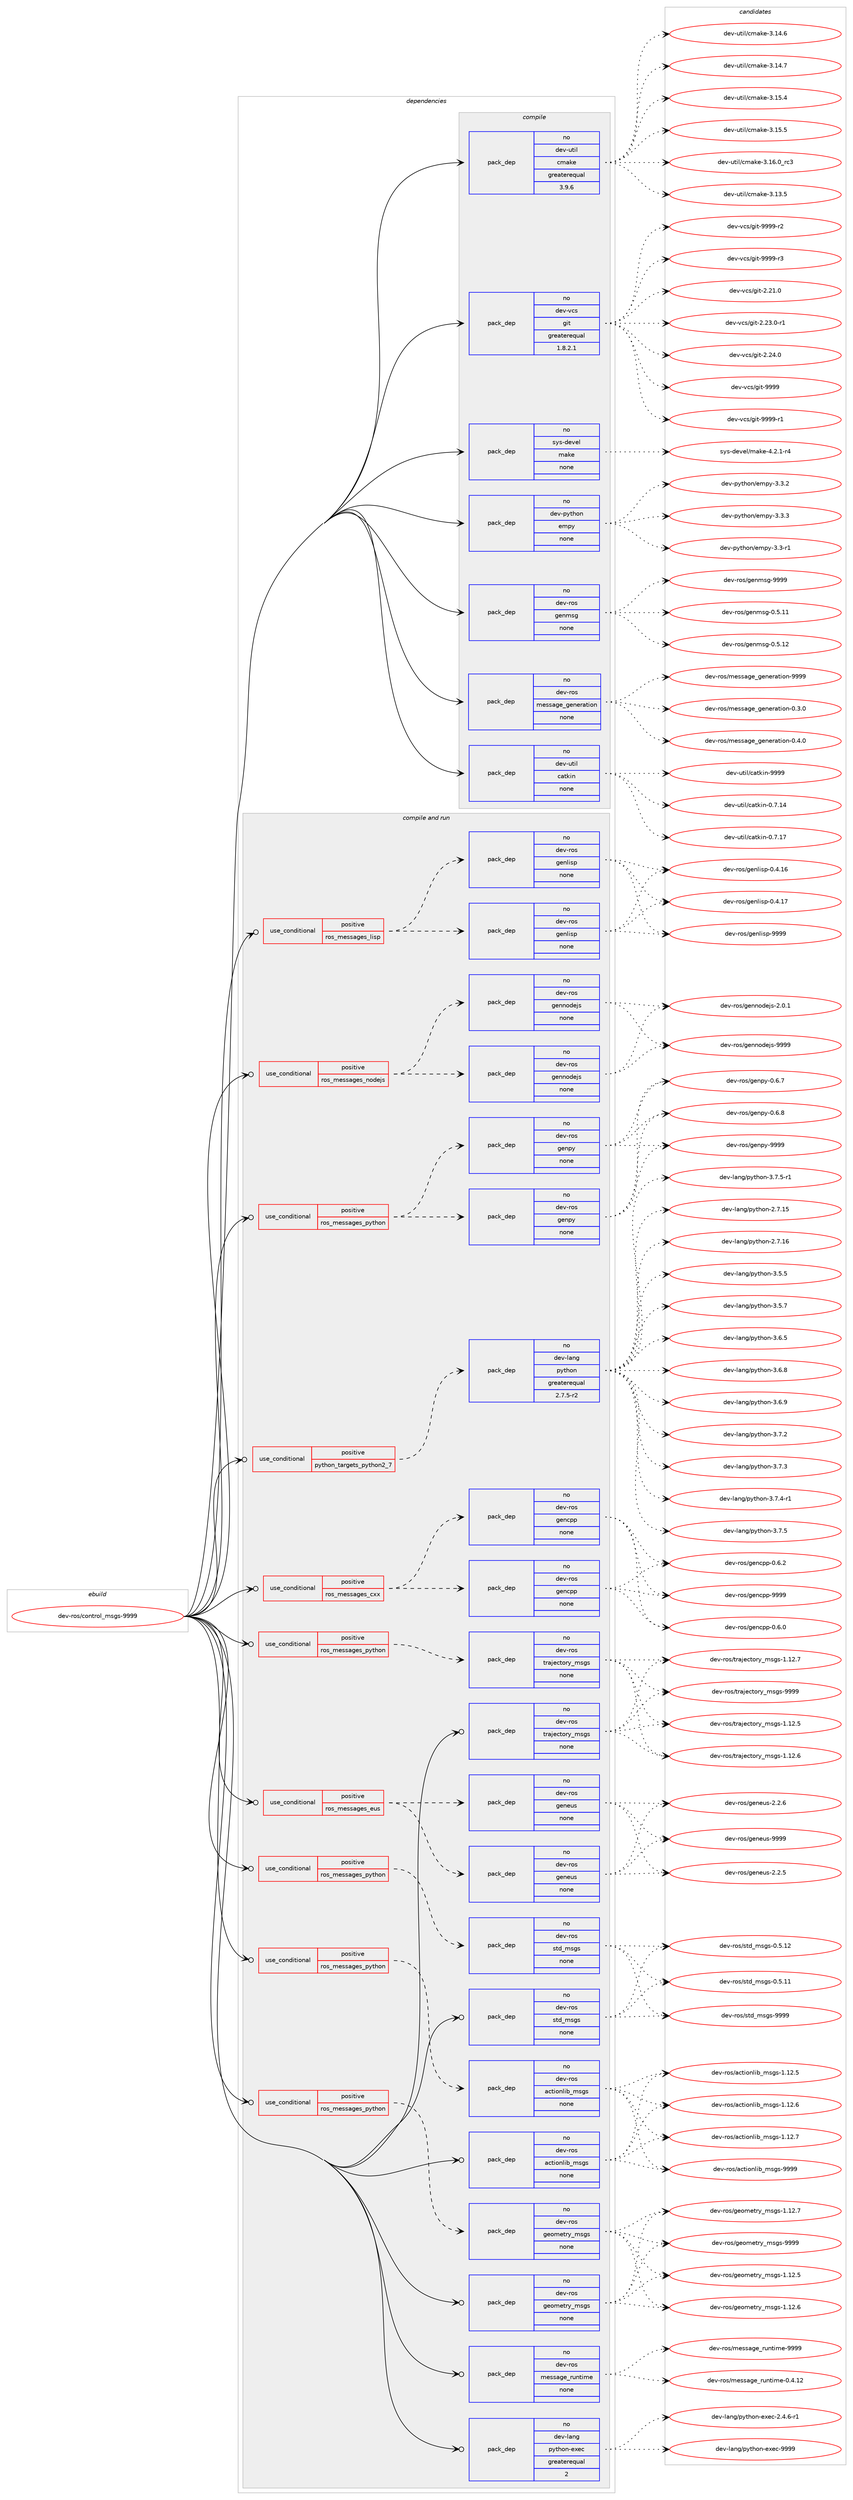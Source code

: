 digraph prolog {

# *************
# Graph options
# *************

newrank=true;
concentrate=true;
compound=true;
graph [rankdir=LR,fontname=Helvetica,fontsize=10,ranksep=1.5];#, ranksep=2.5, nodesep=0.2];
edge  [arrowhead=vee];
node  [fontname=Helvetica,fontsize=10];

# **********
# The ebuild
# **********

subgraph cluster_leftcol {
color=gray;
rank=same;
label=<<i>ebuild</i>>;
id [label="dev-ros/control_msgs-9999", color=red, width=4, href="../dev-ros/control_msgs-9999.svg"];
}

# ****************
# The dependencies
# ****************

subgraph cluster_midcol {
color=gray;
label=<<i>dependencies</i>>;
subgraph cluster_compile {
fillcolor="#eeeeee";
style=filled;
label=<<i>compile</i>>;
subgraph pack485155 {
dependency649963 [label=<<TABLE BORDER="0" CELLBORDER="1" CELLSPACING="0" CELLPADDING="4" WIDTH="220"><TR><TD ROWSPAN="6" CELLPADDING="30">pack_dep</TD></TR><TR><TD WIDTH="110">no</TD></TR><TR><TD>dev-python</TD></TR><TR><TD>empy</TD></TR><TR><TD>none</TD></TR><TR><TD></TD></TR></TABLE>>, shape=none, color=blue];
}
id:e -> dependency649963:w [weight=20,style="solid",arrowhead="vee"];
subgraph pack485156 {
dependency649964 [label=<<TABLE BORDER="0" CELLBORDER="1" CELLSPACING="0" CELLPADDING="4" WIDTH="220"><TR><TD ROWSPAN="6" CELLPADDING="30">pack_dep</TD></TR><TR><TD WIDTH="110">no</TD></TR><TR><TD>dev-ros</TD></TR><TR><TD>genmsg</TD></TR><TR><TD>none</TD></TR><TR><TD></TD></TR></TABLE>>, shape=none, color=blue];
}
id:e -> dependency649964:w [weight=20,style="solid",arrowhead="vee"];
subgraph pack485157 {
dependency649965 [label=<<TABLE BORDER="0" CELLBORDER="1" CELLSPACING="0" CELLPADDING="4" WIDTH="220"><TR><TD ROWSPAN="6" CELLPADDING="30">pack_dep</TD></TR><TR><TD WIDTH="110">no</TD></TR><TR><TD>dev-ros</TD></TR><TR><TD>message_generation</TD></TR><TR><TD>none</TD></TR><TR><TD></TD></TR></TABLE>>, shape=none, color=blue];
}
id:e -> dependency649965:w [weight=20,style="solid",arrowhead="vee"];
subgraph pack485158 {
dependency649966 [label=<<TABLE BORDER="0" CELLBORDER="1" CELLSPACING="0" CELLPADDING="4" WIDTH="220"><TR><TD ROWSPAN="6" CELLPADDING="30">pack_dep</TD></TR><TR><TD WIDTH="110">no</TD></TR><TR><TD>dev-util</TD></TR><TR><TD>catkin</TD></TR><TR><TD>none</TD></TR><TR><TD></TD></TR></TABLE>>, shape=none, color=blue];
}
id:e -> dependency649966:w [weight=20,style="solid",arrowhead="vee"];
subgraph pack485159 {
dependency649967 [label=<<TABLE BORDER="0" CELLBORDER="1" CELLSPACING="0" CELLPADDING="4" WIDTH="220"><TR><TD ROWSPAN="6" CELLPADDING="30">pack_dep</TD></TR><TR><TD WIDTH="110">no</TD></TR><TR><TD>dev-util</TD></TR><TR><TD>cmake</TD></TR><TR><TD>greaterequal</TD></TR><TR><TD>3.9.6</TD></TR></TABLE>>, shape=none, color=blue];
}
id:e -> dependency649967:w [weight=20,style="solid",arrowhead="vee"];
subgraph pack485160 {
dependency649968 [label=<<TABLE BORDER="0" CELLBORDER="1" CELLSPACING="0" CELLPADDING="4" WIDTH="220"><TR><TD ROWSPAN="6" CELLPADDING="30">pack_dep</TD></TR><TR><TD WIDTH="110">no</TD></TR><TR><TD>dev-vcs</TD></TR><TR><TD>git</TD></TR><TR><TD>greaterequal</TD></TR><TR><TD>1.8.2.1</TD></TR></TABLE>>, shape=none, color=blue];
}
id:e -> dependency649968:w [weight=20,style="solid",arrowhead="vee"];
subgraph pack485161 {
dependency649969 [label=<<TABLE BORDER="0" CELLBORDER="1" CELLSPACING="0" CELLPADDING="4" WIDTH="220"><TR><TD ROWSPAN="6" CELLPADDING="30">pack_dep</TD></TR><TR><TD WIDTH="110">no</TD></TR><TR><TD>sys-devel</TD></TR><TR><TD>make</TD></TR><TR><TD>none</TD></TR><TR><TD></TD></TR></TABLE>>, shape=none, color=blue];
}
id:e -> dependency649969:w [weight=20,style="solid",arrowhead="vee"];
}
subgraph cluster_compileandrun {
fillcolor="#eeeeee";
style=filled;
label=<<i>compile and run</i>>;
subgraph cond152902 {
dependency649970 [label=<<TABLE BORDER="0" CELLBORDER="1" CELLSPACING="0" CELLPADDING="4"><TR><TD ROWSPAN="3" CELLPADDING="10">use_conditional</TD></TR><TR><TD>positive</TD></TR><TR><TD>python_targets_python2_7</TD></TR></TABLE>>, shape=none, color=red];
subgraph pack485162 {
dependency649971 [label=<<TABLE BORDER="0" CELLBORDER="1" CELLSPACING="0" CELLPADDING="4" WIDTH="220"><TR><TD ROWSPAN="6" CELLPADDING="30">pack_dep</TD></TR><TR><TD WIDTH="110">no</TD></TR><TR><TD>dev-lang</TD></TR><TR><TD>python</TD></TR><TR><TD>greaterequal</TD></TR><TR><TD>2.7.5-r2</TD></TR></TABLE>>, shape=none, color=blue];
}
dependency649970:e -> dependency649971:w [weight=20,style="dashed",arrowhead="vee"];
}
id:e -> dependency649970:w [weight=20,style="solid",arrowhead="odotvee"];
subgraph cond152903 {
dependency649972 [label=<<TABLE BORDER="0" CELLBORDER="1" CELLSPACING="0" CELLPADDING="4"><TR><TD ROWSPAN="3" CELLPADDING="10">use_conditional</TD></TR><TR><TD>positive</TD></TR><TR><TD>ros_messages_cxx</TD></TR></TABLE>>, shape=none, color=red];
subgraph pack485163 {
dependency649973 [label=<<TABLE BORDER="0" CELLBORDER="1" CELLSPACING="0" CELLPADDING="4" WIDTH="220"><TR><TD ROWSPAN="6" CELLPADDING="30">pack_dep</TD></TR><TR><TD WIDTH="110">no</TD></TR><TR><TD>dev-ros</TD></TR><TR><TD>gencpp</TD></TR><TR><TD>none</TD></TR><TR><TD></TD></TR></TABLE>>, shape=none, color=blue];
}
dependency649972:e -> dependency649973:w [weight=20,style="dashed",arrowhead="vee"];
subgraph pack485164 {
dependency649974 [label=<<TABLE BORDER="0" CELLBORDER="1" CELLSPACING="0" CELLPADDING="4" WIDTH="220"><TR><TD ROWSPAN="6" CELLPADDING="30">pack_dep</TD></TR><TR><TD WIDTH="110">no</TD></TR><TR><TD>dev-ros</TD></TR><TR><TD>gencpp</TD></TR><TR><TD>none</TD></TR><TR><TD></TD></TR></TABLE>>, shape=none, color=blue];
}
dependency649972:e -> dependency649974:w [weight=20,style="dashed",arrowhead="vee"];
}
id:e -> dependency649972:w [weight=20,style="solid",arrowhead="odotvee"];
subgraph cond152904 {
dependency649975 [label=<<TABLE BORDER="0" CELLBORDER="1" CELLSPACING="0" CELLPADDING="4"><TR><TD ROWSPAN="3" CELLPADDING="10">use_conditional</TD></TR><TR><TD>positive</TD></TR><TR><TD>ros_messages_eus</TD></TR></TABLE>>, shape=none, color=red];
subgraph pack485165 {
dependency649976 [label=<<TABLE BORDER="0" CELLBORDER="1" CELLSPACING="0" CELLPADDING="4" WIDTH="220"><TR><TD ROWSPAN="6" CELLPADDING="30">pack_dep</TD></TR><TR><TD WIDTH="110">no</TD></TR><TR><TD>dev-ros</TD></TR><TR><TD>geneus</TD></TR><TR><TD>none</TD></TR><TR><TD></TD></TR></TABLE>>, shape=none, color=blue];
}
dependency649975:e -> dependency649976:w [weight=20,style="dashed",arrowhead="vee"];
subgraph pack485166 {
dependency649977 [label=<<TABLE BORDER="0" CELLBORDER="1" CELLSPACING="0" CELLPADDING="4" WIDTH="220"><TR><TD ROWSPAN="6" CELLPADDING="30">pack_dep</TD></TR><TR><TD WIDTH="110">no</TD></TR><TR><TD>dev-ros</TD></TR><TR><TD>geneus</TD></TR><TR><TD>none</TD></TR><TR><TD></TD></TR></TABLE>>, shape=none, color=blue];
}
dependency649975:e -> dependency649977:w [weight=20,style="dashed",arrowhead="vee"];
}
id:e -> dependency649975:w [weight=20,style="solid",arrowhead="odotvee"];
subgraph cond152905 {
dependency649978 [label=<<TABLE BORDER="0" CELLBORDER="1" CELLSPACING="0" CELLPADDING="4"><TR><TD ROWSPAN="3" CELLPADDING="10">use_conditional</TD></TR><TR><TD>positive</TD></TR><TR><TD>ros_messages_lisp</TD></TR></TABLE>>, shape=none, color=red];
subgraph pack485167 {
dependency649979 [label=<<TABLE BORDER="0" CELLBORDER="1" CELLSPACING="0" CELLPADDING="4" WIDTH="220"><TR><TD ROWSPAN="6" CELLPADDING="30">pack_dep</TD></TR><TR><TD WIDTH="110">no</TD></TR><TR><TD>dev-ros</TD></TR><TR><TD>genlisp</TD></TR><TR><TD>none</TD></TR><TR><TD></TD></TR></TABLE>>, shape=none, color=blue];
}
dependency649978:e -> dependency649979:w [weight=20,style="dashed",arrowhead="vee"];
subgraph pack485168 {
dependency649980 [label=<<TABLE BORDER="0" CELLBORDER="1" CELLSPACING="0" CELLPADDING="4" WIDTH="220"><TR><TD ROWSPAN="6" CELLPADDING="30">pack_dep</TD></TR><TR><TD WIDTH="110">no</TD></TR><TR><TD>dev-ros</TD></TR><TR><TD>genlisp</TD></TR><TR><TD>none</TD></TR><TR><TD></TD></TR></TABLE>>, shape=none, color=blue];
}
dependency649978:e -> dependency649980:w [weight=20,style="dashed",arrowhead="vee"];
}
id:e -> dependency649978:w [weight=20,style="solid",arrowhead="odotvee"];
subgraph cond152906 {
dependency649981 [label=<<TABLE BORDER="0" CELLBORDER="1" CELLSPACING="0" CELLPADDING="4"><TR><TD ROWSPAN="3" CELLPADDING="10">use_conditional</TD></TR><TR><TD>positive</TD></TR><TR><TD>ros_messages_nodejs</TD></TR></TABLE>>, shape=none, color=red];
subgraph pack485169 {
dependency649982 [label=<<TABLE BORDER="0" CELLBORDER="1" CELLSPACING="0" CELLPADDING="4" WIDTH="220"><TR><TD ROWSPAN="6" CELLPADDING="30">pack_dep</TD></TR><TR><TD WIDTH="110">no</TD></TR><TR><TD>dev-ros</TD></TR><TR><TD>gennodejs</TD></TR><TR><TD>none</TD></TR><TR><TD></TD></TR></TABLE>>, shape=none, color=blue];
}
dependency649981:e -> dependency649982:w [weight=20,style="dashed",arrowhead="vee"];
subgraph pack485170 {
dependency649983 [label=<<TABLE BORDER="0" CELLBORDER="1" CELLSPACING="0" CELLPADDING="4" WIDTH="220"><TR><TD ROWSPAN="6" CELLPADDING="30">pack_dep</TD></TR><TR><TD WIDTH="110">no</TD></TR><TR><TD>dev-ros</TD></TR><TR><TD>gennodejs</TD></TR><TR><TD>none</TD></TR><TR><TD></TD></TR></TABLE>>, shape=none, color=blue];
}
dependency649981:e -> dependency649983:w [weight=20,style="dashed",arrowhead="vee"];
}
id:e -> dependency649981:w [weight=20,style="solid",arrowhead="odotvee"];
subgraph cond152907 {
dependency649984 [label=<<TABLE BORDER="0" CELLBORDER="1" CELLSPACING="0" CELLPADDING="4"><TR><TD ROWSPAN="3" CELLPADDING="10">use_conditional</TD></TR><TR><TD>positive</TD></TR><TR><TD>ros_messages_python</TD></TR></TABLE>>, shape=none, color=red];
subgraph pack485171 {
dependency649985 [label=<<TABLE BORDER="0" CELLBORDER="1" CELLSPACING="0" CELLPADDING="4" WIDTH="220"><TR><TD ROWSPAN="6" CELLPADDING="30">pack_dep</TD></TR><TR><TD WIDTH="110">no</TD></TR><TR><TD>dev-ros</TD></TR><TR><TD>actionlib_msgs</TD></TR><TR><TD>none</TD></TR><TR><TD></TD></TR></TABLE>>, shape=none, color=blue];
}
dependency649984:e -> dependency649985:w [weight=20,style="dashed",arrowhead="vee"];
}
id:e -> dependency649984:w [weight=20,style="solid",arrowhead="odotvee"];
subgraph cond152908 {
dependency649986 [label=<<TABLE BORDER="0" CELLBORDER="1" CELLSPACING="0" CELLPADDING="4"><TR><TD ROWSPAN="3" CELLPADDING="10">use_conditional</TD></TR><TR><TD>positive</TD></TR><TR><TD>ros_messages_python</TD></TR></TABLE>>, shape=none, color=red];
subgraph pack485172 {
dependency649987 [label=<<TABLE BORDER="0" CELLBORDER="1" CELLSPACING="0" CELLPADDING="4" WIDTH="220"><TR><TD ROWSPAN="6" CELLPADDING="30">pack_dep</TD></TR><TR><TD WIDTH="110">no</TD></TR><TR><TD>dev-ros</TD></TR><TR><TD>genpy</TD></TR><TR><TD>none</TD></TR><TR><TD></TD></TR></TABLE>>, shape=none, color=blue];
}
dependency649986:e -> dependency649987:w [weight=20,style="dashed",arrowhead="vee"];
subgraph pack485173 {
dependency649988 [label=<<TABLE BORDER="0" CELLBORDER="1" CELLSPACING="0" CELLPADDING="4" WIDTH="220"><TR><TD ROWSPAN="6" CELLPADDING="30">pack_dep</TD></TR><TR><TD WIDTH="110">no</TD></TR><TR><TD>dev-ros</TD></TR><TR><TD>genpy</TD></TR><TR><TD>none</TD></TR><TR><TD></TD></TR></TABLE>>, shape=none, color=blue];
}
dependency649986:e -> dependency649988:w [weight=20,style="dashed",arrowhead="vee"];
}
id:e -> dependency649986:w [weight=20,style="solid",arrowhead="odotvee"];
subgraph cond152909 {
dependency649989 [label=<<TABLE BORDER="0" CELLBORDER="1" CELLSPACING="0" CELLPADDING="4"><TR><TD ROWSPAN="3" CELLPADDING="10">use_conditional</TD></TR><TR><TD>positive</TD></TR><TR><TD>ros_messages_python</TD></TR></TABLE>>, shape=none, color=red];
subgraph pack485174 {
dependency649990 [label=<<TABLE BORDER="0" CELLBORDER="1" CELLSPACING="0" CELLPADDING="4" WIDTH="220"><TR><TD ROWSPAN="6" CELLPADDING="30">pack_dep</TD></TR><TR><TD WIDTH="110">no</TD></TR><TR><TD>dev-ros</TD></TR><TR><TD>geometry_msgs</TD></TR><TR><TD>none</TD></TR><TR><TD></TD></TR></TABLE>>, shape=none, color=blue];
}
dependency649989:e -> dependency649990:w [weight=20,style="dashed",arrowhead="vee"];
}
id:e -> dependency649989:w [weight=20,style="solid",arrowhead="odotvee"];
subgraph cond152910 {
dependency649991 [label=<<TABLE BORDER="0" CELLBORDER="1" CELLSPACING="0" CELLPADDING="4"><TR><TD ROWSPAN="3" CELLPADDING="10">use_conditional</TD></TR><TR><TD>positive</TD></TR><TR><TD>ros_messages_python</TD></TR></TABLE>>, shape=none, color=red];
subgraph pack485175 {
dependency649992 [label=<<TABLE BORDER="0" CELLBORDER="1" CELLSPACING="0" CELLPADDING="4" WIDTH="220"><TR><TD ROWSPAN="6" CELLPADDING="30">pack_dep</TD></TR><TR><TD WIDTH="110">no</TD></TR><TR><TD>dev-ros</TD></TR><TR><TD>std_msgs</TD></TR><TR><TD>none</TD></TR><TR><TD></TD></TR></TABLE>>, shape=none, color=blue];
}
dependency649991:e -> dependency649992:w [weight=20,style="dashed",arrowhead="vee"];
}
id:e -> dependency649991:w [weight=20,style="solid",arrowhead="odotvee"];
subgraph cond152911 {
dependency649993 [label=<<TABLE BORDER="0" CELLBORDER="1" CELLSPACING="0" CELLPADDING="4"><TR><TD ROWSPAN="3" CELLPADDING="10">use_conditional</TD></TR><TR><TD>positive</TD></TR><TR><TD>ros_messages_python</TD></TR></TABLE>>, shape=none, color=red];
subgraph pack485176 {
dependency649994 [label=<<TABLE BORDER="0" CELLBORDER="1" CELLSPACING="0" CELLPADDING="4" WIDTH="220"><TR><TD ROWSPAN="6" CELLPADDING="30">pack_dep</TD></TR><TR><TD WIDTH="110">no</TD></TR><TR><TD>dev-ros</TD></TR><TR><TD>trajectory_msgs</TD></TR><TR><TD>none</TD></TR><TR><TD></TD></TR></TABLE>>, shape=none, color=blue];
}
dependency649993:e -> dependency649994:w [weight=20,style="dashed",arrowhead="vee"];
}
id:e -> dependency649993:w [weight=20,style="solid",arrowhead="odotvee"];
subgraph pack485177 {
dependency649995 [label=<<TABLE BORDER="0" CELLBORDER="1" CELLSPACING="0" CELLPADDING="4" WIDTH="220"><TR><TD ROWSPAN="6" CELLPADDING="30">pack_dep</TD></TR><TR><TD WIDTH="110">no</TD></TR><TR><TD>dev-lang</TD></TR><TR><TD>python-exec</TD></TR><TR><TD>greaterequal</TD></TR><TR><TD>2</TD></TR></TABLE>>, shape=none, color=blue];
}
id:e -> dependency649995:w [weight=20,style="solid",arrowhead="odotvee"];
subgraph pack485178 {
dependency649996 [label=<<TABLE BORDER="0" CELLBORDER="1" CELLSPACING="0" CELLPADDING="4" WIDTH="220"><TR><TD ROWSPAN="6" CELLPADDING="30">pack_dep</TD></TR><TR><TD WIDTH="110">no</TD></TR><TR><TD>dev-ros</TD></TR><TR><TD>actionlib_msgs</TD></TR><TR><TD>none</TD></TR><TR><TD></TD></TR></TABLE>>, shape=none, color=blue];
}
id:e -> dependency649996:w [weight=20,style="solid",arrowhead="odotvee"];
subgraph pack485179 {
dependency649997 [label=<<TABLE BORDER="0" CELLBORDER="1" CELLSPACING="0" CELLPADDING="4" WIDTH="220"><TR><TD ROWSPAN="6" CELLPADDING="30">pack_dep</TD></TR><TR><TD WIDTH="110">no</TD></TR><TR><TD>dev-ros</TD></TR><TR><TD>geometry_msgs</TD></TR><TR><TD>none</TD></TR><TR><TD></TD></TR></TABLE>>, shape=none, color=blue];
}
id:e -> dependency649997:w [weight=20,style="solid",arrowhead="odotvee"];
subgraph pack485180 {
dependency649998 [label=<<TABLE BORDER="0" CELLBORDER="1" CELLSPACING="0" CELLPADDING="4" WIDTH="220"><TR><TD ROWSPAN="6" CELLPADDING="30">pack_dep</TD></TR><TR><TD WIDTH="110">no</TD></TR><TR><TD>dev-ros</TD></TR><TR><TD>message_runtime</TD></TR><TR><TD>none</TD></TR><TR><TD></TD></TR></TABLE>>, shape=none, color=blue];
}
id:e -> dependency649998:w [weight=20,style="solid",arrowhead="odotvee"];
subgraph pack485181 {
dependency649999 [label=<<TABLE BORDER="0" CELLBORDER="1" CELLSPACING="0" CELLPADDING="4" WIDTH="220"><TR><TD ROWSPAN="6" CELLPADDING="30">pack_dep</TD></TR><TR><TD WIDTH="110">no</TD></TR><TR><TD>dev-ros</TD></TR><TR><TD>std_msgs</TD></TR><TR><TD>none</TD></TR><TR><TD></TD></TR></TABLE>>, shape=none, color=blue];
}
id:e -> dependency649999:w [weight=20,style="solid",arrowhead="odotvee"];
subgraph pack485182 {
dependency650000 [label=<<TABLE BORDER="0" CELLBORDER="1" CELLSPACING="0" CELLPADDING="4" WIDTH="220"><TR><TD ROWSPAN="6" CELLPADDING="30">pack_dep</TD></TR><TR><TD WIDTH="110">no</TD></TR><TR><TD>dev-ros</TD></TR><TR><TD>trajectory_msgs</TD></TR><TR><TD>none</TD></TR><TR><TD></TD></TR></TABLE>>, shape=none, color=blue];
}
id:e -> dependency650000:w [weight=20,style="solid",arrowhead="odotvee"];
}
subgraph cluster_run {
fillcolor="#eeeeee";
style=filled;
label=<<i>run</i>>;
}
}

# **************
# The candidates
# **************

subgraph cluster_choices {
rank=same;
color=gray;
label=<<i>candidates</i>>;

subgraph choice485155 {
color=black;
nodesep=1;
choice1001011184511212111610411111047101109112121455146514511449 [label="dev-python/empy-3.3-r1", color=red, width=4,href="../dev-python/empy-3.3-r1.svg"];
choice1001011184511212111610411111047101109112121455146514650 [label="dev-python/empy-3.3.2", color=red, width=4,href="../dev-python/empy-3.3.2.svg"];
choice1001011184511212111610411111047101109112121455146514651 [label="dev-python/empy-3.3.3", color=red, width=4,href="../dev-python/empy-3.3.3.svg"];
dependency649963:e -> choice1001011184511212111610411111047101109112121455146514511449:w [style=dotted,weight="100"];
dependency649963:e -> choice1001011184511212111610411111047101109112121455146514650:w [style=dotted,weight="100"];
dependency649963:e -> choice1001011184511212111610411111047101109112121455146514651:w [style=dotted,weight="100"];
}
subgraph choice485156 {
color=black;
nodesep=1;
choice100101118451141111154710310111010911510345484653464949 [label="dev-ros/genmsg-0.5.11", color=red, width=4,href="../dev-ros/genmsg-0.5.11.svg"];
choice100101118451141111154710310111010911510345484653464950 [label="dev-ros/genmsg-0.5.12", color=red, width=4,href="../dev-ros/genmsg-0.5.12.svg"];
choice10010111845114111115471031011101091151034557575757 [label="dev-ros/genmsg-9999", color=red, width=4,href="../dev-ros/genmsg-9999.svg"];
dependency649964:e -> choice100101118451141111154710310111010911510345484653464949:w [style=dotted,weight="100"];
dependency649964:e -> choice100101118451141111154710310111010911510345484653464950:w [style=dotted,weight="100"];
dependency649964:e -> choice10010111845114111115471031011101091151034557575757:w [style=dotted,weight="100"];
}
subgraph choice485157 {
color=black;
nodesep=1;
choice1001011184511411111547109101115115971031019510310111010111497116105111110454846514648 [label="dev-ros/message_generation-0.3.0", color=red, width=4,href="../dev-ros/message_generation-0.3.0.svg"];
choice1001011184511411111547109101115115971031019510310111010111497116105111110454846524648 [label="dev-ros/message_generation-0.4.0", color=red, width=4,href="../dev-ros/message_generation-0.4.0.svg"];
choice10010111845114111115471091011151159710310195103101110101114971161051111104557575757 [label="dev-ros/message_generation-9999", color=red, width=4,href="../dev-ros/message_generation-9999.svg"];
dependency649965:e -> choice1001011184511411111547109101115115971031019510310111010111497116105111110454846514648:w [style=dotted,weight="100"];
dependency649965:e -> choice1001011184511411111547109101115115971031019510310111010111497116105111110454846524648:w [style=dotted,weight="100"];
dependency649965:e -> choice10010111845114111115471091011151159710310195103101110101114971161051111104557575757:w [style=dotted,weight="100"];
}
subgraph choice485158 {
color=black;
nodesep=1;
choice1001011184511711610510847999711610710511045484655464952 [label="dev-util/catkin-0.7.14", color=red, width=4,href="../dev-util/catkin-0.7.14.svg"];
choice1001011184511711610510847999711610710511045484655464955 [label="dev-util/catkin-0.7.17", color=red, width=4,href="../dev-util/catkin-0.7.17.svg"];
choice100101118451171161051084799971161071051104557575757 [label="dev-util/catkin-9999", color=red, width=4,href="../dev-util/catkin-9999.svg"];
dependency649966:e -> choice1001011184511711610510847999711610710511045484655464952:w [style=dotted,weight="100"];
dependency649966:e -> choice1001011184511711610510847999711610710511045484655464955:w [style=dotted,weight="100"];
dependency649966:e -> choice100101118451171161051084799971161071051104557575757:w [style=dotted,weight="100"];
}
subgraph choice485159 {
color=black;
nodesep=1;
choice1001011184511711610510847991099710710145514649514653 [label="dev-util/cmake-3.13.5", color=red, width=4,href="../dev-util/cmake-3.13.5.svg"];
choice1001011184511711610510847991099710710145514649524654 [label="dev-util/cmake-3.14.6", color=red, width=4,href="../dev-util/cmake-3.14.6.svg"];
choice1001011184511711610510847991099710710145514649524655 [label="dev-util/cmake-3.14.7", color=red, width=4,href="../dev-util/cmake-3.14.7.svg"];
choice1001011184511711610510847991099710710145514649534652 [label="dev-util/cmake-3.15.4", color=red, width=4,href="../dev-util/cmake-3.15.4.svg"];
choice1001011184511711610510847991099710710145514649534653 [label="dev-util/cmake-3.15.5", color=red, width=4,href="../dev-util/cmake-3.15.5.svg"];
choice1001011184511711610510847991099710710145514649544648951149951 [label="dev-util/cmake-3.16.0_rc3", color=red, width=4,href="../dev-util/cmake-3.16.0_rc3.svg"];
dependency649967:e -> choice1001011184511711610510847991099710710145514649514653:w [style=dotted,weight="100"];
dependency649967:e -> choice1001011184511711610510847991099710710145514649524654:w [style=dotted,weight="100"];
dependency649967:e -> choice1001011184511711610510847991099710710145514649524655:w [style=dotted,weight="100"];
dependency649967:e -> choice1001011184511711610510847991099710710145514649534652:w [style=dotted,weight="100"];
dependency649967:e -> choice1001011184511711610510847991099710710145514649534653:w [style=dotted,weight="100"];
dependency649967:e -> choice1001011184511711610510847991099710710145514649544648951149951:w [style=dotted,weight="100"];
}
subgraph choice485160 {
color=black;
nodesep=1;
choice10010111845118991154710310511645504650494648 [label="dev-vcs/git-2.21.0", color=red, width=4,href="../dev-vcs/git-2.21.0.svg"];
choice100101118451189911547103105116455046505146484511449 [label="dev-vcs/git-2.23.0-r1", color=red, width=4,href="../dev-vcs/git-2.23.0-r1.svg"];
choice10010111845118991154710310511645504650524648 [label="dev-vcs/git-2.24.0", color=red, width=4,href="../dev-vcs/git-2.24.0.svg"];
choice1001011184511899115471031051164557575757 [label="dev-vcs/git-9999", color=red, width=4,href="../dev-vcs/git-9999.svg"];
choice10010111845118991154710310511645575757574511449 [label="dev-vcs/git-9999-r1", color=red, width=4,href="../dev-vcs/git-9999-r1.svg"];
choice10010111845118991154710310511645575757574511450 [label="dev-vcs/git-9999-r2", color=red, width=4,href="../dev-vcs/git-9999-r2.svg"];
choice10010111845118991154710310511645575757574511451 [label="dev-vcs/git-9999-r3", color=red, width=4,href="../dev-vcs/git-9999-r3.svg"];
dependency649968:e -> choice10010111845118991154710310511645504650494648:w [style=dotted,weight="100"];
dependency649968:e -> choice100101118451189911547103105116455046505146484511449:w [style=dotted,weight="100"];
dependency649968:e -> choice10010111845118991154710310511645504650524648:w [style=dotted,weight="100"];
dependency649968:e -> choice1001011184511899115471031051164557575757:w [style=dotted,weight="100"];
dependency649968:e -> choice10010111845118991154710310511645575757574511449:w [style=dotted,weight="100"];
dependency649968:e -> choice10010111845118991154710310511645575757574511450:w [style=dotted,weight="100"];
dependency649968:e -> choice10010111845118991154710310511645575757574511451:w [style=dotted,weight="100"];
}
subgraph choice485161 {
color=black;
nodesep=1;
choice1151211154510010111810110847109971071014552465046494511452 [label="sys-devel/make-4.2.1-r4", color=red, width=4,href="../sys-devel/make-4.2.1-r4.svg"];
dependency649969:e -> choice1151211154510010111810110847109971071014552465046494511452:w [style=dotted,weight="100"];
}
subgraph choice485162 {
color=black;
nodesep=1;
choice10010111845108971101034711212111610411111045504655464953 [label="dev-lang/python-2.7.15", color=red, width=4,href="../dev-lang/python-2.7.15.svg"];
choice10010111845108971101034711212111610411111045504655464954 [label="dev-lang/python-2.7.16", color=red, width=4,href="../dev-lang/python-2.7.16.svg"];
choice100101118451089711010347112121116104111110455146534653 [label="dev-lang/python-3.5.5", color=red, width=4,href="../dev-lang/python-3.5.5.svg"];
choice100101118451089711010347112121116104111110455146534655 [label="dev-lang/python-3.5.7", color=red, width=4,href="../dev-lang/python-3.5.7.svg"];
choice100101118451089711010347112121116104111110455146544653 [label="dev-lang/python-3.6.5", color=red, width=4,href="../dev-lang/python-3.6.5.svg"];
choice100101118451089711010347112121116104111110455146544656 [label="dev-lang/python-3.6.8", color=red, width=4,href="../dev-lang/python-3.6.8.svg"];
choice100101118451089711010347112121116104111110455146544657 [label="dev-lang/python-3.6.9", color=red, width=4,href="../dev-lang/python-3.6.9.svg"];
choice100101118451089711010347112121116104111110455146554650 [label="dev-lang/python-3.7.2", color=red, width=4,href="../dev-lang/python-3.7.2.svg"];
choice100101118451089711010347112121116104111110455146554651 [label="dev-lang/python-3.7.3", color=red, width=4,href="../dev-lang/python-3.7.3.svg"];
choice1001011184510897110103471121211161041111104551465546524511449 [label="dev-lang/python-3.7.4-r1", color=red, width=4,href="../dev-lang/python-3.7.4-r1.svg"];
choice100101118451089711010347112121116104111110455146554653 [label="dev-lang/python-3.7.5", color=red, width=4,href="../dev-lang/python-3.7.5.svg"];
choice1001011184510897110103471121211161041111104551465546534511449 [label="dev-lang/python-3.7.5-r1", color=red, width=4,href="../dev-lang/python-3.7.5-r1.svg"];
dependency649971:e -> choice10010111845108971101034711212111610411111045504655464953:w [style=dotted,weight="100"];
dependency649971:e -> choice10010111845108971101034711212111610411111045504655464954:w [style=dotted,weight="100"];
dependency649971:e -> choice100101118451089711010347112121116104111110455146534653:w [style=dotted,weight="100"];
dependency649971:e -> choice100101118451089711010347112121116104111110455146534655:w [style=dotted,weight="100"];
dependency649971:e -> choice100101118451089711010347112121116104111110455146544653:w [style=dotted,weight="100"];
dependency649971:e -> choice100101118451089711010347112121116104111110455146544656:w [style=dotted,weight="100"];
dependency649971:e -> choice100101118451089711010347112121116104111110455146544657:w [style=dotted,weight="100"];
dependency649971:e -> choice100101118451089711010347112121116104111110455146554650:w [style=dotted,weight="100"];
dependency649971:e -> choice100101118451089711010347112121116104111110455146554651:w [style=dotted,weight="100"];
dependency649971:e -> choice1001011184510897110103471121211161041111104551465546524511449:w [style=dotted,weight="100"];
dependency649971:e -> choice100101118451089711010347112121116104111110455146554653:w [style=dotted,weight="100"];
dependency649971:e -> choice1001011184510897110103471121211161041111104551465546534511449:w [style=dotted,weight="100"];
}
subgraph choice485163 {
color=black;
nodesep=1;
choice100101118451141111154710310111099112112454846544648 [label="dev-ros/gencpp-0.6.0", color=red, width=4,href="../dev-ros/gencpp-0.6.0.svg"];
choice100101118451141111154710310111099112112454846544650 [label="dev-ros/gencpp-0.6.2", color=red, width=4,href="../dev-ros/gencpp-0.6.2.svg"];
choice1001011184511411111547103101110991121124557575757 [label="dev-ros/gencpp-9999", color=red, width=4,href="../dev-ros/gencpp-9999.svg"];
dependency649973:e -> choice100101118451141111154710310111099112112454846544648:w [style=dotted,weight="100"];
dependency649973:e -> choice100101118451141111154710310111099112112454846544650:w [style=dotted,weight="100"];
dependency649973:e -> choice1001011184511411111547103101110991121124557575757:w [style=dotted,weight="100"];
}
subgraph choice485164 {
color=black;
nodesep=1;
choice100101118451141111154710310111099112112454846544648 [label="dev-ros/gencpp-0.6.0", color=red, width=4,href="../dev-ros/gencpp-0.6.0.svg"];
choice100101118451141111154710310111099112112454846544650 [label="dev-ros/gencpp-0.6.2", color=red, width=4,href="../dev-ros/gencpp-0.6.2.svg"];
choice1001011184511411111547103101110991121124557575757 [label="dev-ros/gencpp-9999", color=red, width=4,href="../dev-ros/gencpp-9999.svg"];
dependency649974:e -> choice100101118451141111154710310111099112112454846544648:w [style=dotted,weight="100"];
dependency649974:e -> choice100101118451141111154710310111099112112454846544650:w [style=dotted,weight="100"];
dependency649974:e -> choice1001011184511411111547103101110991121124557575757:w [style=dotted,weight="100"];
}
subgraph choice485165 {
color=black;
nodesep=1;
choice1001011184511411111547103101110101117115455046504653 [label="dev-ros/geneus-2.2.5", color=red, width=4,href="../dev-ros/geneus-2.2.5.svg"];
choice1001011184511411111547103101110101117115455046504654 [label="dev-ros/geneus-2.2.6", color=red, width=4,href="../dev-ros/geneus-2.2.6.svg"];
choice10010111845114111115471031011101011171154557575757 [label="dev-ros/geneus-9999", color=red, width=4,href="../dev-ros/geneus-9999.svg"];
dependency649976:e -> choice1001011184511411111547103101110101117115455046504653:w [style=dotted,weight="100"];
dependency649976:e -> choice1001011184511411111547103101110101117115455046504654:w [style=dotted,weight="100"];
dependency649976:e -> choice10010111845114111115471031011101011171154557575757:w [style=dotted,weight="100"];
}
subgraph choice485166 {
color=black;
nodesep=1;
choice1001011184511411111547103101110101117115455046504653 [label="dev-ros/geneus-2.2.5", color=red, width=4,href="../dev-ros/geneus-2.2.5.svg"];
choice1001011184511411111547103101110101117115455046504654 [label="dev-ros/geneus-2.2.6", color=red, width=4,href="../dev-ros/geneus-2.2.6.svg"];
choice10010111845114111115471031011101011171154557575757 [label="dev-ros/geneus-9999", color=red, width=4,href="../dev-ros/geneus-9999.svg"];
dependency649977:e -> choice1001011184511411111547103101110101117115455046504653:w [style=dotted,weight="100"];
dependency649977:e -> choice1001011184511411111547103101110101117115455046504654:w [style=dotted,weight="100"];
dependency649977:e -> choice10010111845114111115471031011101011171154557575757:w [style=dotted,weight="100"];
}
subgraph choice485167 {
color=black;
nodesep=1;
choice100101118451141111154710310111010810511511245484652464954 [label="dev-ros/genlisp-0.4.16", color=red, width=4,href="../dev-ros/genlisp-0.4.16.svg"];
choice100101118451141111154710310111010810511511245484652464955 [label="dev-ros/genlisp-0.4.17", color=red, width=4,href="../dev-ros/genlisp-0.4.17.svg"];
choice10010111845114111115471031011101081051151124557575757 [label="dev-ros/genlisp-9999", color=red, width=4,href="../dev-ros/genlisp-9999.svg"];
dependency649979:e -> choice100101118451141111154710310111010810511511245484652464954:w [style=dotted,weight="100"];
dependency649979:e -> choice100101118451141111154710310111010810511511245484652464955:w [style=dotted,weight="100"];
dependency649979:e -> choice10010111845114111115471031011101081051151124557575757:w [style=dotted,weight="100"];
}
subgraph choice485168 {
color=black;
nodesep=1;
choice100101118451141111154710310111010810511511245484652464954 [label="dev-ros/genlisp-0.4.16", color=red, width=4,href="../dev-ros/genlisp-0.4.16.svg"];
choice100101118451141111154710310111010810511511245484652464955 [label="dev-ros/genlisp-0.4.17", color=red, width=4,href="../dev-ros/genlisp-0.4.17.svg"];
choice10010111845114111115471031011101081051151124557575757 [label="dev-ros/genlisp-9999", color=red, width=4,href="../dev-ros/genlisp-9999.svg"];
dependency649980:e -> choice100101118451141111154710310111010810511511245484652464954:w [style=dotted,weight="100"];
dependency649980:e -> choice100101118451141111154710310111010810511511245484652464955:w [style=dotted,weight="100"];
dependency649980:e -> choice10010111845114111115471031011101081051151124557575757:w [style=dotted,weight="100"];
}
subgraph choice485169 {
color=black;
nodesep=1;
choice1001011184511411111547103101110110111100101106115455046484649 [label="dev-ros/gennodejs-2.0.1", color=red, width=4,href="../dev-ros/gennodejs-2.0.1.svg"];
choice10010111845114111115471031011101101111001011061154557575757 [label="dev-ros/gennodejs-9999", color=red, width=4,href="../dev-ros/gennodejs-9999.svg"];
dependency649982:e -> choice1001011184511411111547103101110110111100101106115455046484649:w [style=dotted,weight="100"];
dependency649982:e -> choice10010111845114111115471031011101101111001011061154557575757:w [style=dotted,weight="100"];
}
subgraph choice485170 {
color=black;
nodesep=1;
choice1001011184511411111547103101110110111100101106115455046484649 [label="dev-ros/gennodejs-2.0.1", color=red, width=4,href="../dev-ros/gennodejs-2.0.1.svg"];
choice10010111845114111115471031011101101111001011061154557575757 [label="dev-ros/gennodejs-9999", color=red, width=4,href="../dev-ros/gennodejs-9999.svg"];
dependency649983:e -> choice1001011184511411111547103101110110111100101106115455046484649:w [style=dotted,weight="100"];
dependency649983:e -> choice10010111845114111115471031011101101111001011061154557575757:w [style=dotted,weight="100"];
}
subgraph choice485171 {
color=black;
nodesep=1;
choice10010111845114111115479799116105111110108105989510911510311545494649504653 [label="dev-ros/actionlib_msgs-1.12.5", color=red, width=4,href="../dev-ros/actionlib_msgs-1.12.5.svg"];
choice10010111845114111115479799116105111110108105989510911510311545494649504654 [label="dev-ros/actionlib_msgs-1.12.6", color=red, width=4,href="../dev-ros/actionlib_msgs-1.12.6.svg"];
choice10010111845114111115479799116105111110108105989510911510311545494649504655 [label="dev-ros/actionlib_msgs-1.12.7", color=red, width=4,href="../dev-ros/actionlib_msgs-1.12.7.svg"];
choice1001011184511411111547979911610511111010810598951091151031154557575757 [label="dev-ros/actionlib_msgs-9999", color=red, width=4,href="../dev-ros/actionlib_msgs-9999.svg"];
dependency649985:e -> choice10010111845114111115479799116105111110108105989510911510311545494649504653:w [style=dotted,weight="100"];
dependency649985:e -> choice10010111845114111115479799116105111110108105989510911510311545494649504654:w [style=dotted,weight="100"];
dependency649985:e -> choice10010111845114111115479799116105111110108105989510911510311545494649504655:w [style=dotted,weight="100"];
dependency649985:e -> choice1001011184511411111547979911610511111010810598951091151031154557575757:w [style=dotted,weight="100"];
}
subgraph choice485172 {
color=black;
nodesep=1;
choice1001011184511411111547103101110112121454846544655 [label="dev-ros/genpy-0.6.7", color=red, width=4,href="../dev-ros/genpy-0.6.7.svg"];
choice1001011184511411111547103101110112121454846544656 [label="dev-ros/genpy-0.6.8", color=red, width=4,href="../dev-ros/genpy-0.6.8.svg"];
choice10010111845114111115471031011101121214557575757 [label="dev-ros/genpy-9999", color=red, width=4,href="../dev-ros/genpy-9999.svg"];
dependency649987:e -> choice1001011184511411111547103101110112121454846544655:w [style=dotted,weight="100"];
dependency649987:e -> choice1001011184511411111547103101110112121454846544656:w [style=dotted,weight="100"];
dependency649987:e -> choice10010111845114111115471031011101121214557575757:w [style=dotted,weight="100"];
}
subgraph choice485173 {
color=black;
nodesep=1;
choice1001011184511411111547103101110112121454846544655 [label="dev-ros/genpy-0.6.7", color=red, width=4,href="../dev-ros/genpy-0.6.7.svg"];
choice1001011184511411111547103101110112121454846544656 [label="dev-ros/genpy-0.6.8", color=red, width=4,href="../dev-ros/genpy-0.6.8.svg"];
choice10010111845114111115471031011101121214557575757 [label="dev-ros/genpy-9999", color=red, width=4,href="../dev-ros/genpy-9999.svg"];
dependency649988:e -> choice1001011184511411111547103101110112121454846544655:w [style=dotted,weight="100"];
dependency649988:e -> choice1001011184511411111547103101110112121454846544656:w [style=dotted,weight="100"];
dependency649988:e -> choice10010111845114111115471031011101121214557575757:w [style=dotted,weight="100"];
}
subgraph choice485174 {
color=black;
nodesep=1;
choice10010111845114111115471031011111091011161141219510911510311545494649504653 [label="dev-ros/geometry_msgs-1.12.5", color=red, width=4,href="../dev-ros/geometry_msgs-1.12.5.svg"];
choice10010111845114111115471031011111091011161141219510911510311545494649504654 [label="dev-ros/geometry_msgs-1.12.6", color=red, width=4,href="../dev-ros/geometry_msgs-1.12.6.svg"];
choice10010111845114111115471031011111091011161141219510911510311545494649504655 [label="dev-ros/geometry_msgs-1.12.7", color=red, width=4,href="../dev-ros/geometry_msgs-1.12.7.svg"];
choice1001011184511411111547103101111109101116114121951091151031154557575757 [label="dev-ros/geometry_msgs-9999", color=red, width=4,href="../dev-ros/geometry_msgs-9999.svg"];
dependency649990:e -> choice10010111845114111115471031011111091011161141219510911510311545494649504653:w [style=dotted,weight="100"];
dependency649990:e -> choice10010111845114111115471031011111091011161141219510911510311545494649504654:w [style=dotted,weight="100"];
dependency649990:e -> choice10010111845114111115471031011111091011161141219510911510311545494649504655:w [style=dotted,weight="100"];
dependency649990:e -> choice1001011184511411111547103101111109101116114121951091151031154557575757:w [style=dotted,weight="100"];
}
subgraph choice485175 {
color=black;
nodesep=1;
choice10010111845114111115471151161009510911510311545484653464949 [label="dev-ros/std_msgs-0.5.11", color=red, width=4,href="../dev-ros/std_msgs-0.5.11.svg"];
choice10010111845114111115471151161009510911510311545484653464950 [label="dev-ros/std_msgs-0.5.12", color=red, width=4,href="../dev-ros/std_msgs-0.5.12.svg"];
choice1001011184511411111547115116100951091151031154557575757 [label="dev-ros/std_msgs-9999", color=red, width=4,href="../dev-ros/std_msgs-9999.svg"];
dependency649992:e -> choice10010111845114111115471151161009510911510311545484653464949:w [style=dotted,weight="100"];
dependency649992:e -> choice10010111845114111115471151161009510911510311545484653464950:w [style=dotted,weight="100"];
dependency649992:e -> choice1001011184511411111547115116100951091151031154557575757:w [style=dotted,weight="100"];
}
subgraph choice485176 {
color=black;
nodesep=1;
choice100101118451141111154711611497106101991161111141219510911510311545494649504653 [label="dev-ros/trajectory_msgs-1.12.5", color=red, width=4,href="../dev-ros/trajectory_msgs-1.12.5.svg"];
choice100101118451141111154711611497106101991161111141219510911510311545494649504654 [label="dev-ros/trajectory_msgs-1.12.6", color=red, width=4,href="../dev-ros/trajectory_msgs-1.12.6.svg"];
choice100101118451141111154711611497106101991161111141219510911510311545494649504655 [label="dev-ros/trajectory_msgs-1.12.7", color=red, width=4,href="../dev-ros/trajectory_msgs-1.12.7.svg"];
choice10010111845114111115471161149710610199116111114121951091151031154557575757 [label="dev-ros/trajectory_msgs-9999", color=red, width=4,href="../dev-ros/trajectory_msgs-9999.svg"];
dependency649994:e -> choice100101118451141111154711611497106101991161111141219510911510311545494649504653:w [style=dotted,weight="100"];
dependency649994:e -> choice100101118451141111154711611497106101991161111141219510911510311545494649504654:w [style=dotted,weight="100"];
dependency649994:e -> choice100101118451141111154711611497106101991161111141219510911510311545494649504655:w [style=dotted,weight="100"];
dependency649994:e -> choice10010111845114111115471161149710610199116111114121951091151031154557575757:w [style=dotted,weight="100"];
}
subgraph choice485177 {
color=black;
nodesep=1;
choice10010111845108971101034711212111610411111045101120101994550465246544511449 [label="dev-lang/python-exec-2.4.6-r1", color=red, width=4,href="../dev-lang/python-exec-2.4.6-r1.svg"];
choice10010111845108971101034711212111610411111045101120101994557575757 [label="dev-lang/python-exec-9999", color=red, width=4,href="../dev-lang/python-exec-9999.svg"];
dependency649995:e -> choice10010111845108971101034711212111610411111045101120101994550465246544511449:w [style=dotted,weight="100"];
dependency649995:e -> choice10010111845108971101034711212111610411111045101120101994557575757:w [style=dotted,weight="100"];
}
subgraph choice485178 {
color=black;
nodesep=1;
choice10010111845114111115479799116105111110108105989510911510311545494649504653 [label="dev-ros/actionlib_msgs-1.12.5", color=red, width=4,href="../dev-ros/actionlib_msgs-1.12.5.svg"];
choice10010111845114111115479799116105111110108105989510911510311545494649504654 [label="dev-ros/actionlib_msgs-1.12.6", color=red, width=4,href="../dev-ros/actionlib_msgs-1.12.6.svg"];
choice10010111845114111115479799116105111110108105989510911510311545494649504655 [label="dev-ros/actionlib_msgs-1.12.7", color=red, width=4,href="../dev-ros/actionlib_msgs-1.12.7.svg"];
choice1001011184511411111547979911610511111010810598951091151031154557575757 [label="dev-ros/actionlib_msgs-9999", color=red, width=4,href="../dev-ros/actionlib_msgs-9999.svg"];
dependency649996:e -> choice10010111845114111115479799116105111110108105989510911510311545494649504653:w [style=dotted,weight="100"];
dependency649996:e -> choice10010111845114111115479799116105111110108105989510911510311545494649504654:w [style=dotted,weight="100"];
dependency649996:e -> choice10010111845114111115479799116105111110108105989510911510311545494649504655:w [style=dotted,weight="100"];
dependency649996:e -> choice1001011184511411111547979911610511111010810598951091151031154557575757:w [style=dotted,weight="100"];
}
subgraph choice485179 {
color=black;
nodesep=1;
choice10010111845114111115471031011111091011161141219510911510311545494649504653 [label="dev-ros/geometry_msgs-1.12.5", color=red, width=4,href="../dev-ros/geometry_msgs-1.12.5.svg"];
choice10010111845114111115471031011111091011161141219510911510311545494649504654 [label="dev-ros/geometry_msgs-1.12.6", color=red, width=4,href="../dev-ros/geometry_msgs-1.12.6.svg"];
choice10010111845114111115471031011111091011161141219510911510311545494649504655 [label="dev-ros/geometry_msgs-1.12.7", color=red, width=4,href="../dev-ros/geometry_msgs-1.12.7.svg"];
choice1001011184511411111547103101111109101116114121951091151031154557575757 [label="dev-ros/geometry_msgs-9999", color=red, width=4,href="../dev-ros/geometry_msgs-9999.svg"];
dependency649997:e -> choice10010111845114111115471031011111091011161141219510911510311545494649504653:w [style=dotted,weight="100"];
dependency649997:e -> choice10010111845114111115471031011111091011161141219510911510311545494649504654:w [style=dotted,weight="100"];
dependency649997:e -> choice10010111845114111115471031011111091011161141219510911510311545494649504655:w [style=dotted,weight="100"];
dependency649997:e -> choice1001011184511411111547103101111109101116114121951091151031154557575757:w [style=dotted,weight="100"];
}
subgraph choice485180 {
color=black;
nodesep=1;
choice1001011184511411111547109101115115971031019511411711011610510910145484652464950 [label="dev-ros/message_runtime-0.4.12", color=red, width=4,href="../dev-ros/message_runtime-0.4.12.svg"];
choice100101118451141111154710910111511597103101951141171101161051091014557575757 [label="dev-ros/message_runtime-9999", color=red, width=4,href="../dev-ros/message_runtime-9999.svg"];
dependency649998:e -> choice1001011184511411111547109101115115971031019511411711011610510910145484652464950:w [style=dotted,weight="100"];
dependency649998:e -> choice100101118451141111154710910111511597103101951141171101161051091014557575757:w [style=dotted,weight="100"];
}
subgraph choice485181 {
color=black;
nodesep=1;
choice10010111845114111115471151161009510911510311545484653464949 [label="dev-ros/std_msgs-0.5.11", color=red, width=4,href="../dev-ros/std_msgs-0.5.11.svg"];
choice10010111845114111115471151161009510911510311545484653464950 [label="dev-ros/std_msgs-0.5.12", color=red, width=4,href="../dev-ros/std_msgs-0.5.12.svg"];
choice1001011184511411111547115116100951091151031154557575757 [label="dev-ros/std_msgs-9999", color=red, width=4,href="../dev-ros/std_msgs-9999.svg"];
dependency649999:e -> choice10010111845114111115471151161009510911510311545484653464949:w [style=dotted,weight="100"];
dependency649999:e -> choice10010111845114111115471151161009510911510311545484653464950:w [style=dotted,weight="100"];
dependency649999:e -> choice1001011184511411111547115116100951091151031154557575757:w [style=dotted,weight="100"];
}
subgraph choice485182 {
color=black;
nodesep=1;
choice100101118451141111154711611497106101991161111141219510911510311545494649504653 [label="dev-ros/trajectory_msgs-1.12.5", color=red, width=4,href="../dev-ros/trajectory_msgs-1.12.5.svg"];
choice100101118451141111154711611497106101991161111141219510911510311545494649504654 [label="dev-ros/trajectory_msgs-1.12.6", color=red, width=4,href="../dev-ros/trajectory_msgs-1.12.6.svg"];
choice100101118451141111154711611497106101991161111141219510911510311545494649504655 [label="dev-ros/trajectory_msgs-1.12.7", color=red, width=4,href="../dev-ros/trajectory_msgs-1.12.7.svg"];
choice10010111845114111115471161149710610199116111114121951091151031154557575757 [label="dev-ros/trajectory_msgs-9999", color=red, width=4,href="../dev-ros/trajectory_msgs-9999.svg"];
dependency650000:e -> choice100101118451141111154711611497106101991161111141219510911510311545494649504653:w [style=dotted,weight="100"];
dependency650000:e -> choice100101118451141111154711611497106101991161111141219510911510311545494649504654:w [style=dotted,weight="100"];
dependency650000:e -> choice100101118451141111154711611497106101991161111141219510911510311545494649504655:w [style=dotted,weight="100"];
dependency650000:e -> choice10010111845114111115471161149710610199116111114121951091151031154557575757:w [style=dotted,weight="100"];
}
}

}
